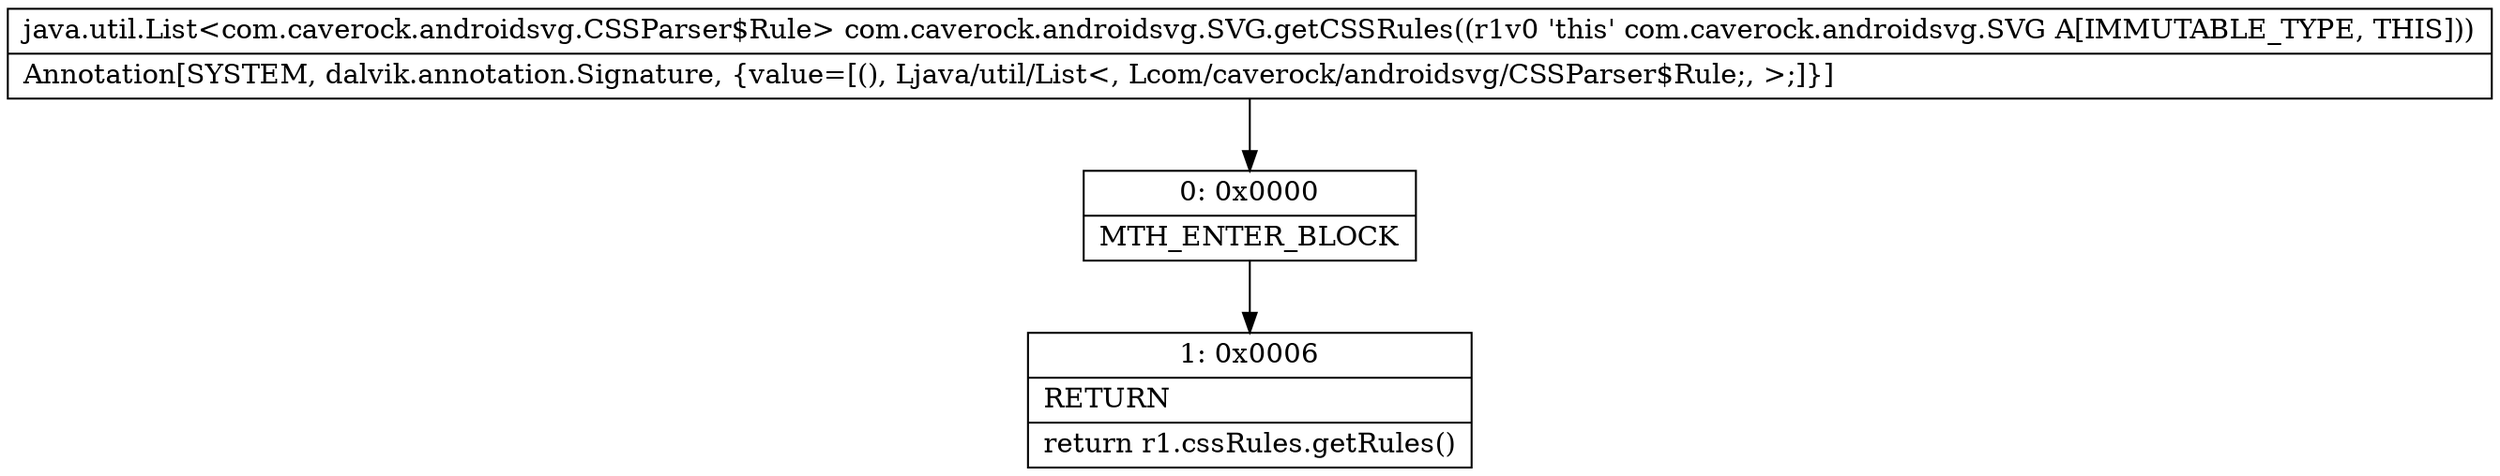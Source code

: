 digraph "CFG forcom.caverock.androidsvg.SVG.getCSSRules()Ljava\/util\/List;" {
Node_0 [shape=record,label="{0\:\ 0x0000|MTH_ENTER_BLOCK\l}"];
Node_1 [shape=record,label="{1\:\ 0x0006|RETURN\l|return r1.cssRules.getRules()\l}"];
MethodNode[shape=record,label="{java.util.List\<com.caverock.androidsvg.CSSParser$Rule\> com.caverock.androidsvg.SVG.getCSSRules((r1v0 'this' com.caverock.androidsvg.SVG A[IMMUTABLE_TYPE, THIS]))  | Annotation[SYSTEM, dalvik.annotation.Signature, \{value=[(), Ljava\/util\/List\<, Lcom\/caverock\/androidsvg\/CSSParser$Rule;, \>;]\}]\l}"];
MethodNode -> Node_0;
Node_0 -> Node_1;
}

